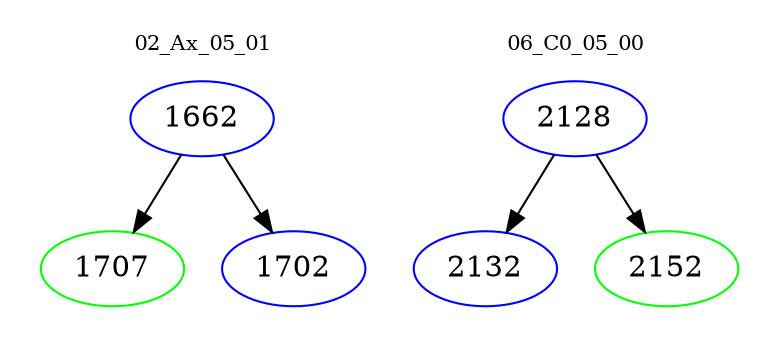 digraph{
subgraph cluster_0 {
color = white
label = "02_Ax_05_01";
fontsize=10;
T0_1662 [label="1662", color="blue"]
T0_1662 -> T0_1707 [color="black"]
T0_1707 [label="1707", color="green"]
T0_1662 -> T0_1702 [color="black"]
T0_1702 [label="1702", color="blue"]
}
subgraph cluster_1 {
color = white
label = "06_C0_05_00";
fontsize=10;
T1_2128 [label="2128", color="blue"]
T1_2128 -> T1_2132 [color="black"]
T1_2132 [label="2132", color="blue"]
T1_2128 -> T1_2152 [color="black"]
T1_2152 [label="2152", color="green"]
}
}
